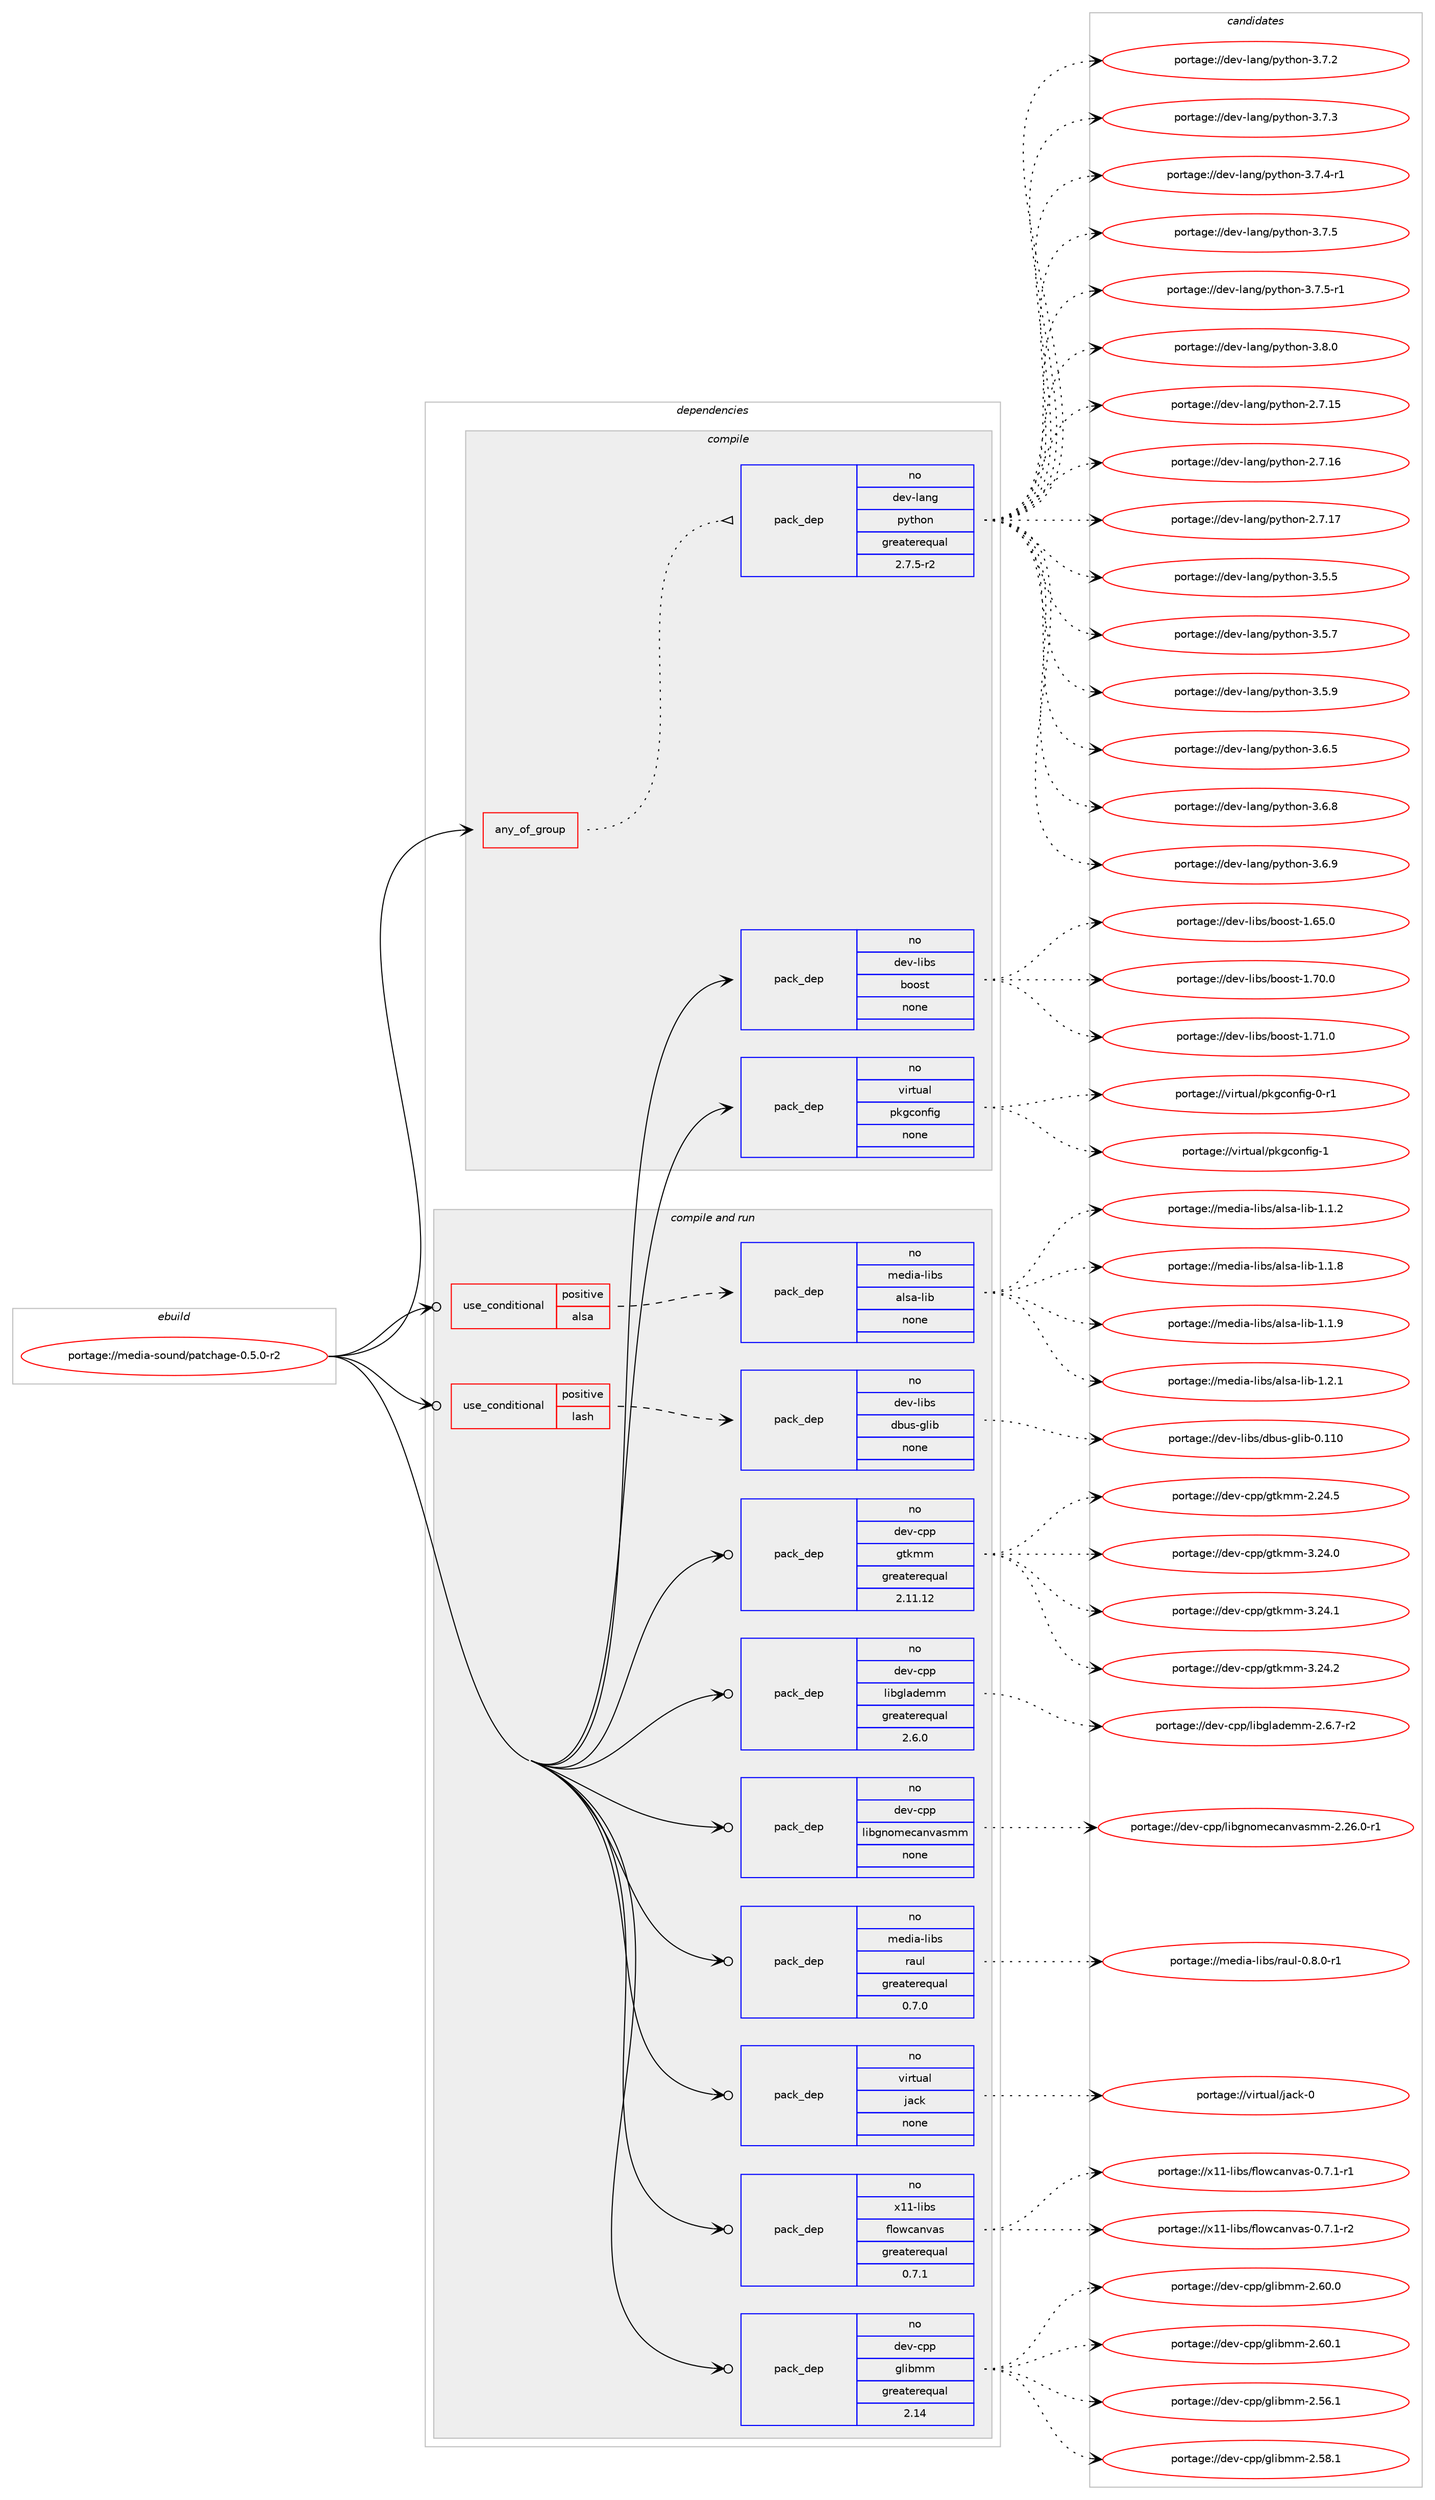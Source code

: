 digraph prolog {

# *************
# Graph options
# *************

newrank=true;
concentrate=true;
compound=true;
graph [rankdir=LR,fontname=Helvetica,fontsize=10,ranksep=1.5];#, ranksep=2.5, nodesep=0.2];
edge  [arrowhead=vee];
node  [fontname=Helvetica,fontsize=10];

# **********
# The ebuild
# **********

subgraph cluster_leftcol {
color=gray;
rank=same;
label=<<i>ebuild</i>>;
id [label="portage://media-sound/patchage-0.5.0-r2", color=red, width=4, href="../media-sound/patchage-0.5.0-r2.svg"];
}

# ****************
# The dependencies
# ****************

subgraph cluster_midcol {
color=gray;
label=<<i>dependencies</i>>;
subgraph cluster_compile {
fillcolor="#eeeeee";
style=filled;
label=<<i>compile</i>>;
subgraph any5355 {
dependency334650 [label=<<TABLE BORDER="0" CELLBORDER="1" CELLSPACING="0" CELLPADDING="4"><TR><TD CELLPADDING="10">any_of_group</TD></TR></TABLE>>, shape=none, color=red];subgraph pack246019 {
dependency334651 [label=<<TABLE BORDER="0" CELLBORDER="1" CELLSPACING="0" CELLPADDING="4" WIDTH="220"><TR><TD ROWSPAN="6" CELLPADDING="30">pack_dep</TD></TR><TR><TD WIDTH="110">no</TD></TR><TR><TD>dev-lang</TD></TR><TR><TD>python</TD></TR><TR><TD>greaterequal</TD></TR><TR><TD>2.7.5-r2</TD></TR></TABLE>>, shape=none, color=blue];
}
dependency334650:e -> dependency334651:w [weight=20,style="dotted",arrowhead="oinv"];
}
id:e -> dependency334650:w [weight=20,style="solid",arrowhead="vee"];
subgraph pack246020 {
dependency334652 [label=<<TABLE BORDER="0" CELLBORDER="1" CELLSPACING="0" CELLPADDING="4" WIDTH="220"><TR><TD ROWSPAN="6" CELLPADDING="30">pack_dep</TD></TR><TR><TD WIDTH="110">no</TD></TR><TR><TD>dev-libs</TD></TR><TR><TD>boost</TD></TR><TR><TD>none</TD></TR><TR><TD></TD></TR></TABLE>>, shape=none, color=blue];
}
id:e -> dependency334652:w [weight=20,style="solid",arrowhead="vee"];
subgraph pack246021 {
dependency334653 [label=<<TABLE BORDER="0" CELLBORDER="1" CELLSPACING="0" CELLPADDING="4" WIDTH="220"><TR><TD ROWSPAN="6" CELLPADDING="30">pack_dep</TD></TR><TR><TD WIDTH="110">no</TD></TR><TR><TD>virtual</TD></TR><TR><TD>pkgconfig</TD></TR><TR><TD>none</TD></TR><TR><TD></TD></TR></TABLE>>, shape=none, color=blue];
}
id:e -> dependency334653:w [weight=20,style="solid",arrowhead="vee"];
}
subgraph cluster_compileandrun {
fillcolor="#eeeeee";
style=filled;
label=<<i>compile and run</i>>;
subgraph cond83133 {
dependency334654 [label=<<TABLE BORDER="0" CELLBORDER="1" CELLSPACING="0" CELLPADDING="4"><TR><TD ROWSPAN="3" CELLPADDING="10">use_conditional</TD></TR><TR><TD>positive</TD></TR><TR><TD>alsa</TD></TR></TABLE>>, shape=none, color=red];
subgraph pack246022 {
dependency334655 [label=<<TABLE BORDER="0" CELLBORDER="1" CELLSPACING="0" CELLPADDING="4" WIDTH="220"><TR><TD ROWSPAN="6" CELLPADDING="30">pack_dep</TD></TR><TR><TD WIDTH="110">no</TD></TR><TR><TD>media-libs</TD></TR><TR><TD>alsa-lib</TD></TR><TR><TD>none</TD></TR><TR><TD></TD></TR></TABLE>>, shape=none, color=blue];
}
dependency334654:e -> dependency334655:w [weight=20,style="dashed",arrowhead="vee"];
}
id:e -> dependency334654:w [weight=20,style="solid",arrowhead="odotvee"];
subgraph cond83134 {
dependency334656 [label=<<TABLE BORDER="0" CELLBORDER="1" CELLSPACING="0" CELLPADDING="4"><TR><TD ROWSPAN="3" CELLPADDING="10">use_conditional</TD></TR><TR><TD>positive</TD></TR><TR><TD>lash</TD></TR></TABLE>>, shape=none, color=red];
subgraph pack246023 {
dependency334657 [label=<<TABLE BORDER="0" CELLBORDER="1" CELLSPACING="0" CELLPADDING="4" WIDTH="220"><TR><TD ROWSPAN="6" CELLPADDING="30">pack_dep</TD></TR><TR><TD WIDTH="110">no</TD></TR><TR><TD>dev-libs</TD></TR><TR><TD>dbus-glib</TD></TR><TR><TD>none</TD></TR><TR><TD></TD></TR></TABLE>>, shape=none, color=blue];
}
dependency334656:e -> dependency334657:w [weight=20,style="dashed",arrowhead="vee"];
}
id:e -> dependency334656:w [weight=20,style="solid",arrowhead="odotvee"];
subgraph pack246024 {
dependency334658 [label=<<TABLE BORDER="0" CELLBORDER="1" CELLSPACING="0" CELLPADDING="4" WIDTH="220"><TR><TD ROWSPAN="6" CELLPADDING="30">pack_dep</TD></TR><TR><TD WIDTH="110">no</TD></TR><TR><TD>dev-cpp</TD></TR><TR><TD>glibmm</TD></TR><TR><TD>greaterequal</TD></TR><TR><TD>2.14</TD></TR></TABLE>>, shape=none, color=blue];
}
id:e -> dependency334658:w [weight=20,style="solid",arrowhead="odotvee"];
subgraph pack246025 {
dependency334659 [label=<<TABLE BORDER="0" CELLBORDER="1" CELLSPACING="0" CELLPADDING="4" WIDTH="220"><TR><TD ROWSPAN="6" CELLPADDING="30">pack_dep</TD></TR><TR><TD WIDTH="110">no</TD></TR><TR><TD>dev-cpp</TD></TR><TR><TD>gtkmm</TD></TR><TR><TD>greaterequal</TD></TR><TR><TD>2.11.12</TD></TR></TABLE>>, shape=none, color=blue];
}
id:e -> dependency334659:w [weight=20,style="solid",arrowhead="odotvee"];
subgraph pack246026 {
dependency334660 [label=<<TABLE BORDER="0" CELLBORDER="1" CELLSPACING="0" CELLPADDING="4" WIDTH="220"><TR><TD ROWSPAN="6" CELLPADDING="30">pack_dep</TD></TR><TR><TD WIDTH="110">no</TD></TR><TR><TD>dev-cpp</TD></TR><TR><TD>libglademm</TD></TR><TR><TD>greaterequal</TD></TR><TR><TD>2.6.0</TD></TR></TABLE>>, shape=none, color=blue];
}
id:e -> dependency334660:w [weight=20,style="solid",arrowhead="odotvee"];
subgraph pack246027 {
dependency334661 [label=<<TABLE BORDER="0" CELLBORDER="1" CELLSPACING="0" CELLPADDING="4" WIDTH="220"><TR><TD ROWSPAN="6" CELLPADDING="30">pack_dep</TD></TR><TR><TD WIDTH="110">no</TD></TR><TR><TD>dev-cpp</TD></TR><TR><TD>libgnomecanvasmm</TD></TR><TR><TD>none</TD></TR><TR><TD></TD></TR></TABLE>>, shape=none, color=blue];
}
id:e -> dependency334661:w [weight=20,style="solid",arrowhead="odotvee"];
subgraph pack246028 {
dependency334662 [label=<<TABLE BORDER="0" CELLBORDER="1" CELLSPACING="0" CELLPADDING="4" WIDTH="220"><TR><TD ROWSPAN="6" CELLPADDING="30">pack_dep</TD></TR><TR><TD WIDTH="110">no</TD></TR><TR><TD>media-libs</TD></TR><TR><TD>raul</TD></TR><TR><TD>greaterequal</TD></TR><TR><TD>0.7.0</TD></TR></TABLE>>, shape=none, color=blue];
}
id:e -> dependency334662:w [weight=20,style="solid",arrowhead="odotvee"];
subgraph pack246029 {
dependency334663 [label=<<TABLE BORDER="0" CELLBORDER="1" CELLSPACING="0" CELLPADDING="4" WIDTH="220"><TR><TD ROWSPAN="6" CELLPADDING="30">pack_dep</TD></TR><TR><TD WIDTH="110">no</TD></TR><TR><TD>virtual</TD></TR><TR><TD>jack</TD></TR><TR><TD>none</TD></TR><TR><TD></TD></TR></TABLE>>, shape=none, color=blue];
}
id:e -> dependency334663:w [weight=20,style="solid",arrowhead="odotvee"];
subgraph pack246030 {
dependency334664 [label=<<TABLE BORDER="0" CELLBORDER="1" CELLSPACING="0" CELLPADDING="4" WIDTH="220"><TR><TD ROWSPAN="6" CELLPADDING="30">pack_dep</TD></TR><TR><TD WIDTH="110">no</TD></TR><TR><TD>x11-libs</TD></TR><TR><TD>flowcanvas</TD></TR><TR><TD>greaterequal</TD></TR><TR><TD>0.7.1</TD></TR></TABLE>>, shape=none, color=blue];
}
id:e -> dependency334664:w [weight=20,style="solid",arrowhead="odotvee"];
}
subgraph cluster_run {
fillcolor="#eeeeee";
style=filled;
label=<<i>run</i>>;
}
}

# **************
# The candidates
# **************

subgraph cluster_choices {
rank=same;
color=gray;
label=<<i>candidates</i>>;

subgraph choice246019 {
color=black;
nodesep=1;
choiceportage10010111845108971101034711212111610411111045504655464953 [label="portage://dev-lang/python-2.7.15", color=red, width=4,href="../dev-lang/python-2.7.15.svg"];
choiceportage10010111845108971101034711212111610411111045504655464954 [label="portage://dev-lang/python-2.7.16", color=red, width=4,href="../dev-lang/python-2.7.16.svg"];
choiceportage10010111845108971101034711212111610411111045504655464955 [label="portage://dev-lang/python-2.7.17", color=red, width=4,href="../dev-lang/python-2.7.17.svg"];
choiceportage100101118451089711010347112121116104111110455146534653 [label="portage://dev-lang/python-3.5.5", color=red, width=4,href="../dev-lang/python-3.5.5.svg"];
choiceportage100101118451089711010347112121116104111110455146534655 [label="portage://dev-lang/python-3.5.7", color=red, width=4,href="../dev-lang/python-3.5.7.svg"];
choiceportage100101118451089711010347112121116104111110455146534657 [label="portage://dev-lang/python-3.5.9", color=red, width=4,href="../dev-lang/python-3.5.9.svg"];
choiceportage100101118451089711010347112121116104111110455146544653 [label="portage://dev-lang/python-3.6.5", color=red, width=4,href="../dev-lang/python-3.6.5.svg"];
choiceportage100101118451089711010347112121116104111110455146544656 [label="portage://dev-lang/python-3.6.8", color=red, width=4,href="../dev-lang/python-3.6.8.svg"];
choiceportage100101118451089711010347112121116104111110455146544657 [label="portage://dev-lang/python-3.6.9", color=red, width=4,href="../dev-lang/python-3.6.9.svg"];
choiceportage100101118451089711010347112121116104111110455146554650 [label="portage://dev-lang/python-3.7.2", color=red, width=4,href="../dev-lang/python-3.7.2.svg"];
choiceportage100101118451089711010347112121116104111110455146554651 [label="portage://dev-lang/python-3.7.3", color=red, width=4,href="../dev-lang/python-3.7.3.svg"];
choiceportage1001011184510897110103471121211161041111104551465546524511449 [label="portage://dev-lang/python-3.7.4-r1", color=red, width=4,href="../dev-lang/python-3.7.4-r1.svg"];
choiceportage100101118451089711010347112121116104111110455146554653 [label="portage://dev-lang/python-3.7.5", color=red, width=4,href="../dev-lang/python-3.7.5.svg"];
choiceportage1001011184510897110103471121211161041111104551465546534511449 [label="portage://dev-lang/python-3.7.5-r1", color=red, width=4,href="../dev-lang/python-3.7.5-r1.svg"];
choiceportage100101118451089711010347112121116104111110455146564648 [label="portage://dev-lang/python-3.8.0", color=red, width=4,href="../dev-lang/python-3.8.0.svg"];
dependency334651:e -> choiceportage10010111845108971101034711212111610411111045504655464953:w [style=dotted,weight="100"];
dependency334651:e -> choiceportage10010111845108971101034711212111610411111045504655464954:w [style=dotted,weight="100"];
dependency334651:e -> choiceportage10010111845108971101034711212111610411111045504655464955:w [style=dotted,weight="100"];
dependency334651:e -> choiceportage100101118451089711010347112121116104111110455146534653:w [style=dotted,weight="100"];
dependency334651:e -> choiceportage100101118451089711010347112121116104111110455146534655:w [style=dotted,weight="100"];
dependency334651:e -> choiceportage100101118451089711010347112121116104111110455146534657:w [style=dotted,weight="100"];
dependency334651:e -> choiceportage100101118451089711010347112121116104111110455146544653:w [style=dotted,weight="100"];
dependency334651:e -> choiceportage100101118451089711010347112121116104111110455146544656:w [style=dotted,weight="100"];
dependency334651:e -> choiceportage100101118451089711010347112121116104111110455146544657:w [style=dotted,weight="100"];
dependency334651:e -> choiceportage100101118451089711010347112121116104111110455146554650:w [style=dotted,weight="100"];
dependency334651:e -> choiceportage100101118451089711010347112121116104111110455146554651:w [style=dotted,weight="100"];
dependency334651:e -> choiceportage1001011184510897110103471121211161041111104551465546524511449:w [style=dotted,weight="100"];
dependency334651:e -> choiceportage100101118451089711010347112121116104111110455146554653:w [style=dotted,weight="100"];
dependency334651:e -> choiceportage1001011184510897110103471121211161041111104551465546534511449:w [style=dotted,weight="100"];
dependency334651:e -> choiceportage100101118451089711010347112121116104111110455146564648:w [style=dotted,weight="100"];
}
subgraph choice246020 {
color=black;
nodesep=1;
choiceportage1001011184510810598115479811111111511645494654534648 [label="portage://dev-libs/boost-1.65.0", color=red, width=4,href="../dev-libs/boost-1.65.0.svg"];
choiceportage1001011184510810598115479811111111511645494655484648 [label="portage://dev-libs/boost-1.70.0", color=red, width=4,href="../dev-libs/boost-1.70.0.svg"];
choiceportage1001011184510810598115479811111111511645494655494648 [label="portage://dev-libs/boost-1.71.0", color=red, width=4,href="../dev-libs/boost-1.71.0.svg"];
dependency334652:e -> choiceportage1001011184510810598115479811111111511645494654534648:w [style=dotted,weight="100"];
dependency334652:e -> choiceportage1001011184510810598115479811111111511645494655484648:w [style=dotted,weight="100"];
dependency334652:e -> choiceportage1001011184510810598115479811111111511645494655494648:w [style=dotted,weight="100"];
}
subgraph choice246021 {
color=black;
nodesep=1;
choiceportage11810511411611797108471121071039911111010210510345484511449 [label="portage://virtual/pkgconfig-0-r1", color=red, width=4,href="../virtual/pkgconfig-0-r1.svg"];
choiceportage1181051141161179710847112107103991111101021051034549 [label="portage://virtual/pkgconfig-1", color=red, width=4,href="../virtual/pkgconfig-1.svg"];
dependency334653:e -> choiceportage11810511411611797108471121071039911111010210510345484511449:w [style=dotted,weight="100"];
dependency334653:e -> choiceportage1181051141161179710847112107103991111101021051034549:w [style=dotted,weight="100"];
}
subgraph choice246022 {
color=black;
nodesep=1;
choiceportage1091011001059745108105981154797108115974510810598454946494650 [label="portage://media-libs/alsa-lib-1.1.2", color=red, width=4,href="../media-libs/alsa-lib-1.1.2.svg"];
choiceportage1091011001059745108105981154797108115974510810598454946494656 [label="portage://media-libs/alsa-lib-1.1.8", color=red, width=4,href="../media-libs/alsa-lib-1.1.8.svg"];
choiceportage1091011001059745108105981154797108115974510810598454946494657 [label="portage://media-libs/alsa-lib-1.1.9", color=red, width=4,href="../media-libs/alsa-lib-1.1.9.svg"];
choiceportage1091011001059745108105981154797108115974510810598454946504649 [label="portage://media-libs/alsa-lib-1.2.1", color=red, width=4,href="../media-libs/alsa-lib-1.2.1.svg"];
dependency334655:e -> choiceportage1091011001059745108105981154797108115974510810598454946494650:w [style=dotted,weight="100"];
dependency334655:e -> choiceportage1091011001059745108105981154797108115974510810598454946494656:w [style=dotted,weight="100"];
dependency334655:e -> choiceportage1091011001059745108105981154797108115974510810598454946494657:w [style=dotted,weight="100"];
dependency334655:e -> choiceportage1091011001059745108105981154797108115974510810598454946504649:w [style=dotted,weight="100"];
}
subgraph choice246023 {
color=black;
nodesep=1;
choiceportage100101118451081059811547100981171154510310810598454846494948 [label="portage://dev-libs/dbus-glib-0.110", color=red, width=4,href="../dev-libs/dbus-glib-0.110.svg"];
dependency334657:e -> choiceportage100101118451081059811547100981171154510310810598454846494948:w [style=dotted,weight="100"];
}
subgraph choice246024 {
color=black;
nodesep=1;
choiceportage1001011184599112112471031081059810910945504653544649 [label="portage://dev-cpp/glibmm-2.56.1", color=red, width=4,href="../dev-cpp/glibmm-2.56.1.svg"];
choiceportage1001011184599112112471031081059810910945504653564649 [label="portage://dev-cpp/glibmm-2.58.1", color=red, width=4,href="../dev-cpp/glibmm-2.58.1.svg"];
choiceportage1001011184599112112471031081059810910945504654484648 [label="portage://dev-cpp/glibmm-2.60.0", color=red, width=4,href="../dev-cpp/glibmm-2.60.0.svg"];
choiceportage1001011184599112112471031081059810910945504654484649 [label="portage://dev-cpp/glibmm-2.60.1", color=red, width=4,href="../dev-cpp/glibmm-2.60.1.svg"];
dependency334658:e -> choiceportage1001011184599112112471031081059810910945504653544649:w [style=dotted,weight="100"];
dependency334658:e -> choiceportage1001011184599112112471031081059810910945504653564649:w [style=dotted,weight="100"];
dependency334658:e -> choiceportage1001011184599112112471031081059810910945504654484648:w [style=dotted,weight="100"];
dependency334658:e -> choiceportage1001011184599112112471031081059810910945504654484649:w [style=dotted,weight="100"];
}
subgraph choice246025 {
color=black;
nodesep=1;
choiceportage10010111845991121124710311610710910945504650524653 [label="portage://dev-cpp/gtkmm-2.24.5", color=red, width=4,href="../dev-cpp/gtkmm-2.24.5.svg"];
choiceportage10010111845991121124710311610710910945514650524648 [label="portage://dev-cpp/gtkmm-3.24.0", color=red, width=4,href="../dev-cpp/gtkmm-3.24.0.svg"];
choiceportage10010111845991121124710311610710910945514650524649 [label="portage://dev-cpp/gtkmm-3.24.1", color=red, width=4,href="../dev-cpp/gtkmm-3.24.1.svg"];
choiceportage10010111845991121124710311610710910945514650524650 [label="portage://dev-cpp/gtkmm-3.24.2", color=red, width=4,href="../dev-cpp/gtkmm-3.24.2.svg"];
dependency334659:e -> choiceportage10010111845991121124710311610710910945504650524653:w [style=dotted,weight="100"];
dependency334659:e -> choiceportage10010111845991121124710311610710910945514650524648:w [style=dotted,weight="100"];
dependency334659:e -> choiceportage10010111845991121124710311610710910945514650524649:w [style=dotted,weight="100"];
dependency334659:e -> choiceportage10010111845991121124710311610710910945514650524650:w [style=dotted,weight="100"];
}
subgraph choice246026 {
color=black;
nodesep=1;
choiceportage10010111845991121124710810598103108971001011091094550465446554511450 [label="portage://dev-cpp/libglademm-2.6.7-r2", color=red, width=4,href="../dev-cpp/libglademm-2.6.7-r2.svg"];
dependency334660:e -> choiceportage10010111845991121124710810598103108971001011091094550465446554511450:w [style=dotted,weight="100"];
}
subgraph choice246027 {
color=black;
nodesep=1;
choiceportage10010111845991121124710810598103110111109101999711011897115109109455046505446484511449 [label="portage://dev-cpp/libgnomecanvasmm-2.26.0-r1", color=red, width=4,href="../dev-cpp/libgnomecanvasmm-2.26.0-r1.svg"];
dependency334661:e -> choiceportage10010111845991121124710810598103110111109101999711011897115109109455046505446484511449:w [style=dotted,weight="100"];
}
subgraph choice246028 {
color=black;
nodesep=1;
choiceportage10910110010597451081059811547114971171084548465646484511449 [label="portage://media-libs/raul-0.8.0-r1", color=red, width=4,href="../media-libs/raul-0.8.0-r1.svg"];
dependency334662:e -> choiceportage10910110010597451081059811547114971171084548465646484511449:w [style=dotted,weight="100"];
}
subgraph choice246029 {
color=black;
nodesep=1;
choiceportage118105114116117971084710697991074548 [label="portage://virtual/jack-0", color=red, width=4,href="../virtual/jack-0.svg"];
dependency334663:e -> choiceportage118105114116117971084710697991074548:w [style=dotted,weight="100"];
}
subgraph choice246030 {
color=black;
nodesep=1;
choiceportage12049494510810598115471021081111199997110118971154548465546494511449 [label="portage://x11-libs/flowcanvas-0.7.1-r1", color=red, width=4,href="../x11-libs/flowcanvas-0.7.1-r1.svg"];
choiceportage12049494510810598115471021081111199997110118971154548465546494511450 [label="portage://x11-libs/flowcanvas-0.7.1-r2", color=red, width=4,href="../x11-libs/flowcanvas-0.7.1-r2.svg"];
dependency334664:e -> choiceportage12049494510810598115471021081111199997110118971154548465546494511449:w [style=dotted,weight="100"];
dependency334664:e -> choiceportage12049494510810598115471021081111199997110118971154548465546494511450:w [style=dotted,weight="100"];
}
}

}
